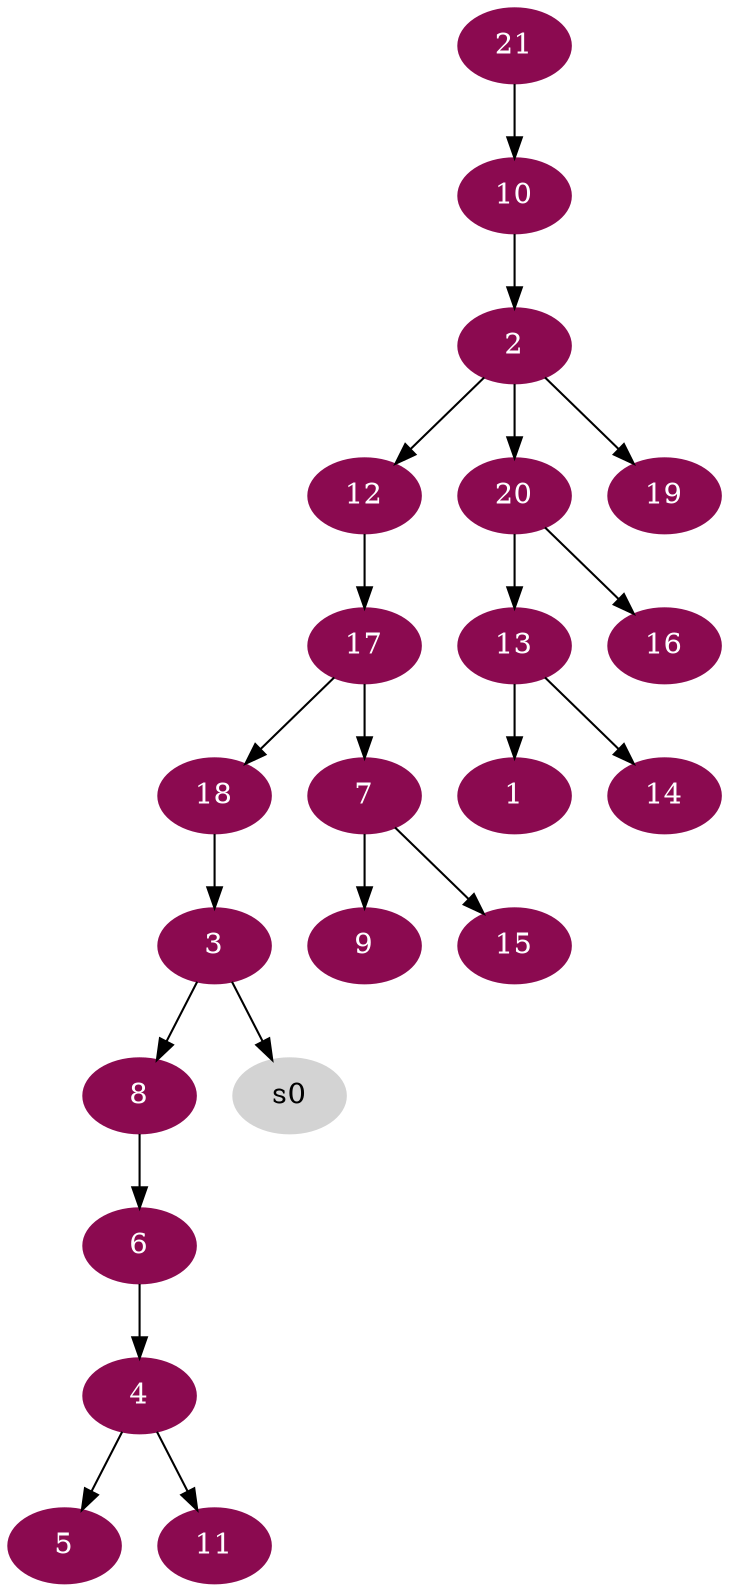 digraph G {
node [color=deeppink4, style=filled, fontcolor=white];
13 -> 1;
10 -> 2;
18 -> 3;
6 -> 4;
4 -> 5;
8 -> 6;
17 -> 7;
3 -> 8;
7 -> 9;
21 -> 10;
4 -> 11;
2 -> 12;
20 -> 13;
13 -> 14;
7 -> 15;
20 -> 16;
12 -> 17;
17 -> 18;
2 -> 19;
2 -> 20;
node [color=lightgrey, style=filled, fontcolor=black];
3 -> s0;
}
